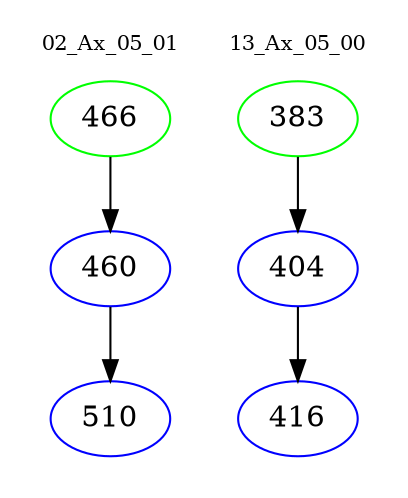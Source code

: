 digraph{
subgraph cluster_0 {
color = white
label = "02_Ax_05_01";
fontsize=10;
T0_466 [label="466", color="green"]
T0_466 -> T0_460 [color="black"]
T0_460 [label="460", color="blue"]
T0_460 -> T0_510 [color="black"]
T0_510 [label="510", color="blue"]
}
subgraph cluster_1 {
color = white
label = "13_Ax_05_00";
fontsize=10;
T1_383 [label="383", color="green"]
T1_383 -> T1_404 [color="black"]
T1_404 [label="404", color="blue"]
T1_404 -> T1_416 [color="black"]
T1_416 [label="416", color="blue"]
}
}
